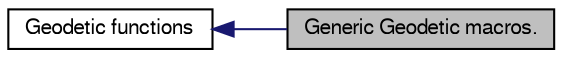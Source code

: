 digraph "Generic Geodetic macros."
{
  edge [fontname="FreeSans",fontsize="10",labelfontname="FreeSans",labelfontsize="10"];
  node [fontname="FreeSans",fontsize="10",shape=record];
  rankdir=LR;
  Node1 [label="Geodetic functions",height=0.2,width=0.4,color="black", fillcolor="white", style="filled",URL="$group__math__geodetic.html",tooltip="Geodetic calculation functions and macros. "];
  Node0 [label="Generic Geodetic macros.",height=0.2,width=0.4,color="black", fillcolor="grey75", style="filled", fontcolor="black"];
  Node1->Node0 [shape=plaintext, color="midnightblue", dir="back", style="solid"];
}
